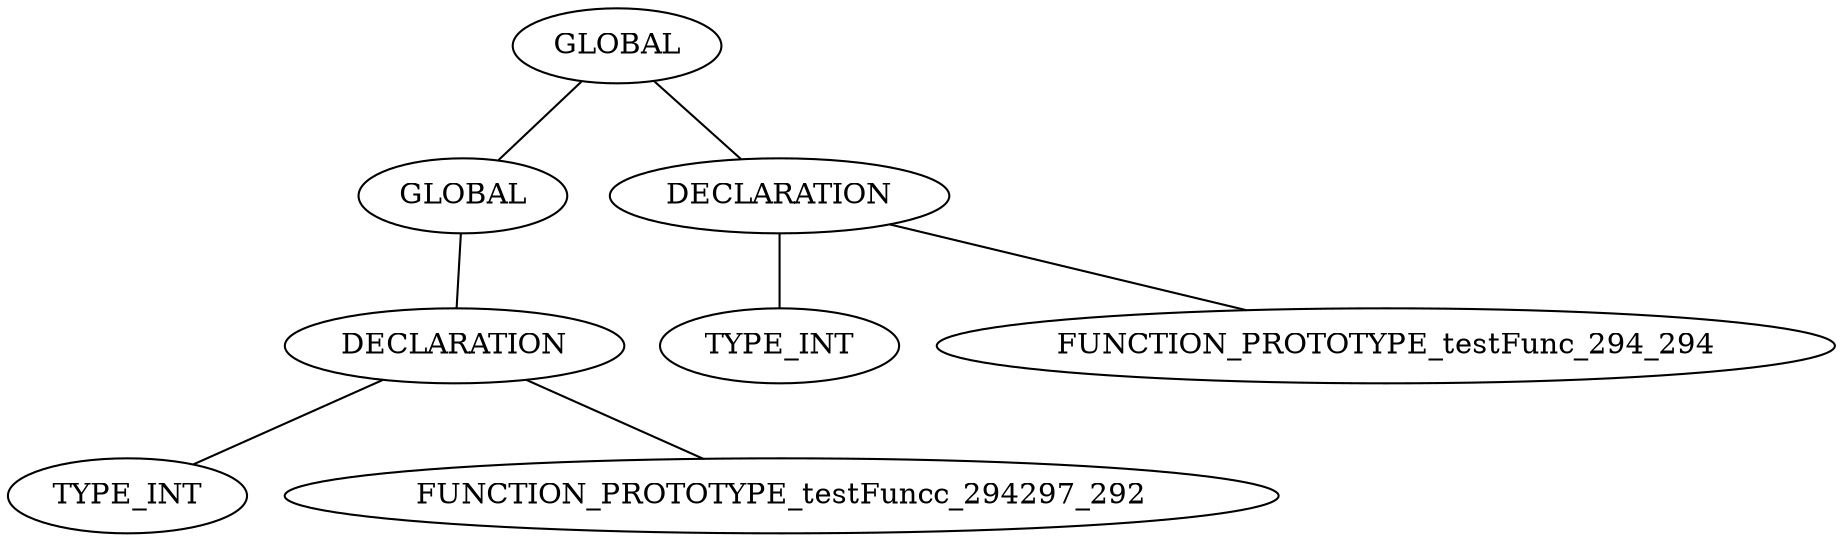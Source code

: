 graph G {
0[label=GLOBAL];
1[label=GLOBAL];
0--1;
2[label=DECLARATION];
1--2;
3[label=TYPE_INT];
2--3;
4[label=FUNCTION_PROTOTYPE_testFuncc_294297_292];
2--4;
5[label=DECLARATION];
0--5;
6[label=TYPE_INT];
5--6;
7[label=FUNCTION_PROTOTYPE_testFunc_294_294];
5--7;
}
